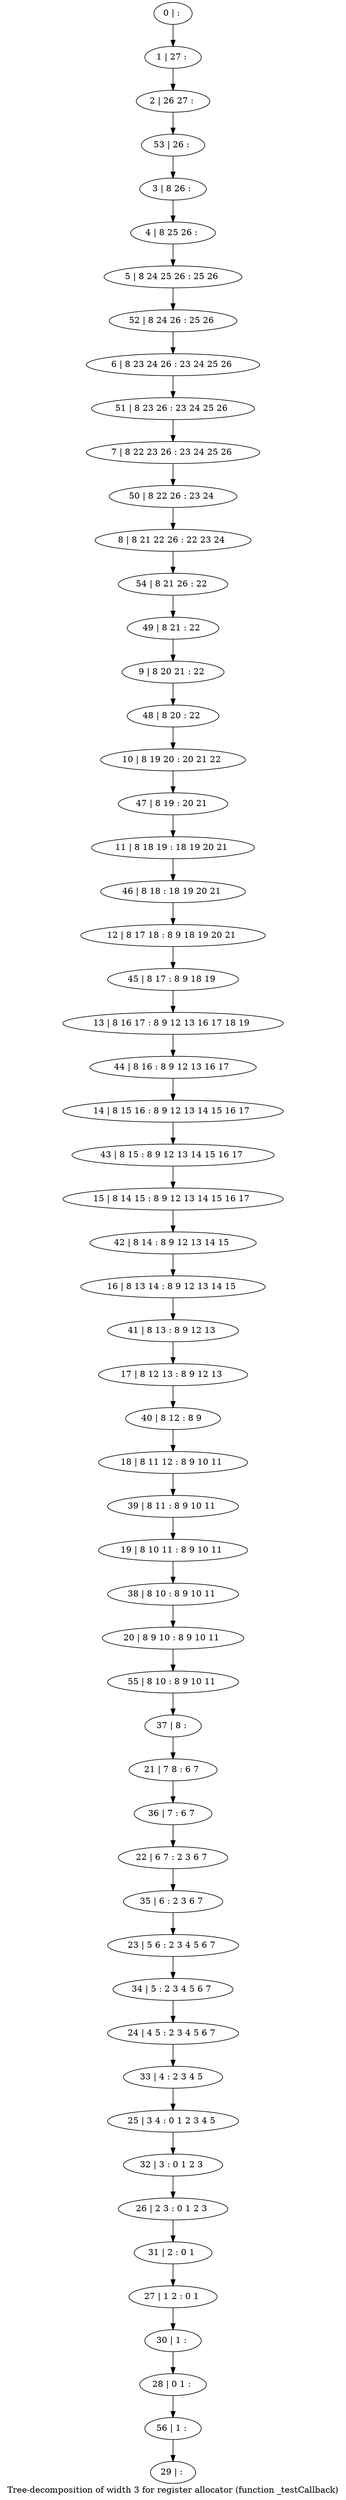 digraph G {
graph [label="Tree-decomposition of width 3 for register allocator (function _testCallback)"]
0[label="0 | : "];
1[label="1 | 27 : "];
2[label="2 | 26 27 : "];
3[label="3 | 8 26 : "];
4[label="4 | 8 25 26 : "];
5[label="5 | 8 24 25 26 : 25 26 "];
6[label="6 | 8 23 24 26 : 23 24 25 26 "];
7[label="7 | 8 22 23 26 : 23 24 25 26 "];
8[label="8 | 8 21 22 26 : 22 23 24 "];
9[label="9 | 8 20 21 : 22 "];
10[label="10 | 8 19 20 : 20 21 22 "];
11[label="11 | 8 18 19 : 18 19 20 21 "];
12[label="12 | 8 17 18 : 8 9 18 19 20 21 "];
13[label="13 | 8 16 17 : 8 9 12 13 16 17 18 19 "];
14[label="14 | 8 15 16 : 8 9 12 13 14 15 16 17 "];
15[label="15 | 8 14 15 : 8 9 12 13 14 15 16 17 "];
16[label="16 | 8 13 14 : 8 9 12 13 14 15 "];
17[label="17 | 8 12 13 : 8 9 12 13 "];
18[label="18 | 8 11 12 : 8 9 10 11 "];
19[label="19 | 8 10 11 : 8 9 10 11 "];
20[label="20 | 8 9 10 : 8 9 10 11 "];
21[label="21 | 7 8 : 6 7 "];
22[label="22 | 6 7 : 2 3 6 7 "];
23[label="23 | 5 6 : 2 3 4 5 6 7 "];
24[label="24 | 4 5 : 2 3 4 5 6 7 "];
25[label="25 | 3 4 : 0 1 2 3 4 5 "];
26[label="26 | 2 3 : 0 1 2 3 "];
27[label="27 | 1 2 : 0 1 "];
28[label="28 | 0 1 : "];
29[label="29 | : "];
30[label="30 | 1 : "];
31[label="31 | 2 : 0 1 "];
32[label="32 | 3 : 0 1 2 3 "];
33[label="33 | 4 : 2 3 4 5 "];
34[label="34 | 5 : 2 3 4 5 6 7 "];
35[label="35 | 6 : 2 3 6 7 "];
36[label="36 | 7 : 6 7 "];
37[label="37 | 8 : "];
38[label="38 | 8 10 : 8 9 10 11 "];
39[label="39 | 8 11 : 8 9 10 11 "];
40[label="40 | 8 12 : 8 9 "];
41[label="41 | 8 13 : 8 9 12 13 "];
42[label="42 | 8 14 : 8 9 12 13 14 15 "];
43[label="43 | 8 15 : 8 9 12 13 14 15 16 17 "];
44[label="44 | 8 16 : 8 9 12 13 16 17 "];
45[label="45 | 8 17 : 8 9 18 19 "];
46[label="46 | 8 18 : 18 19 20 21 "];
47[label="47 | 8 19 : 20 21 "];
48[label="48 | 8 20 : 22 "];
49[label="49 | 8 21 : 22 "];
50[label="50 | 8 22 26 : 23 24 "];
51[label="51 | 8 23 26 : 23 24 25 26 "];
52[label="52 | 8 24 26 : 25 26 "];
53[label="53 | 26 : "];
54[label="54 | 8 21 26 : 22 "];
55[label="55 | 8 10 : 8 9 10 11 "];
56[label="56 | 1 : "];
0->1 ;
1->2 ;
3->4 ;
4->5 ;
30->28 ;
27->30 ;
31->27 ;
26->31 ;
32->26 ;
25->32 ;
33->25 ;
24->33 ;
34->24 ;
23->34 ;
35->23 ;
22->35 ;
36->22 ;
21->36 ;
37->21 ;
38->20 ;
19->38 ;
39->19 ;
18->39 ;
40->18 ;
17->40 ;
41->17 ;
16->41 ;
42->16 ;
15->42 ;
43->15 ;
14->43 ;
44->14 ;
13->44 ;
45->13 ;
12->45 ;
46->12 ;
11->46 ;
47->11 ;
10->47 ;
48->10 ;
9->48 ;
49->9 ;
50->8 ;
7->50 ;
51->7 ;
6->51 ;
52->6 ;
5->52 ;
53->3 ;
2->53 ;
54->49 ;
8->54 ;
55->37 ;
20->55 ;
56->29 ;
28->56 ;
}
